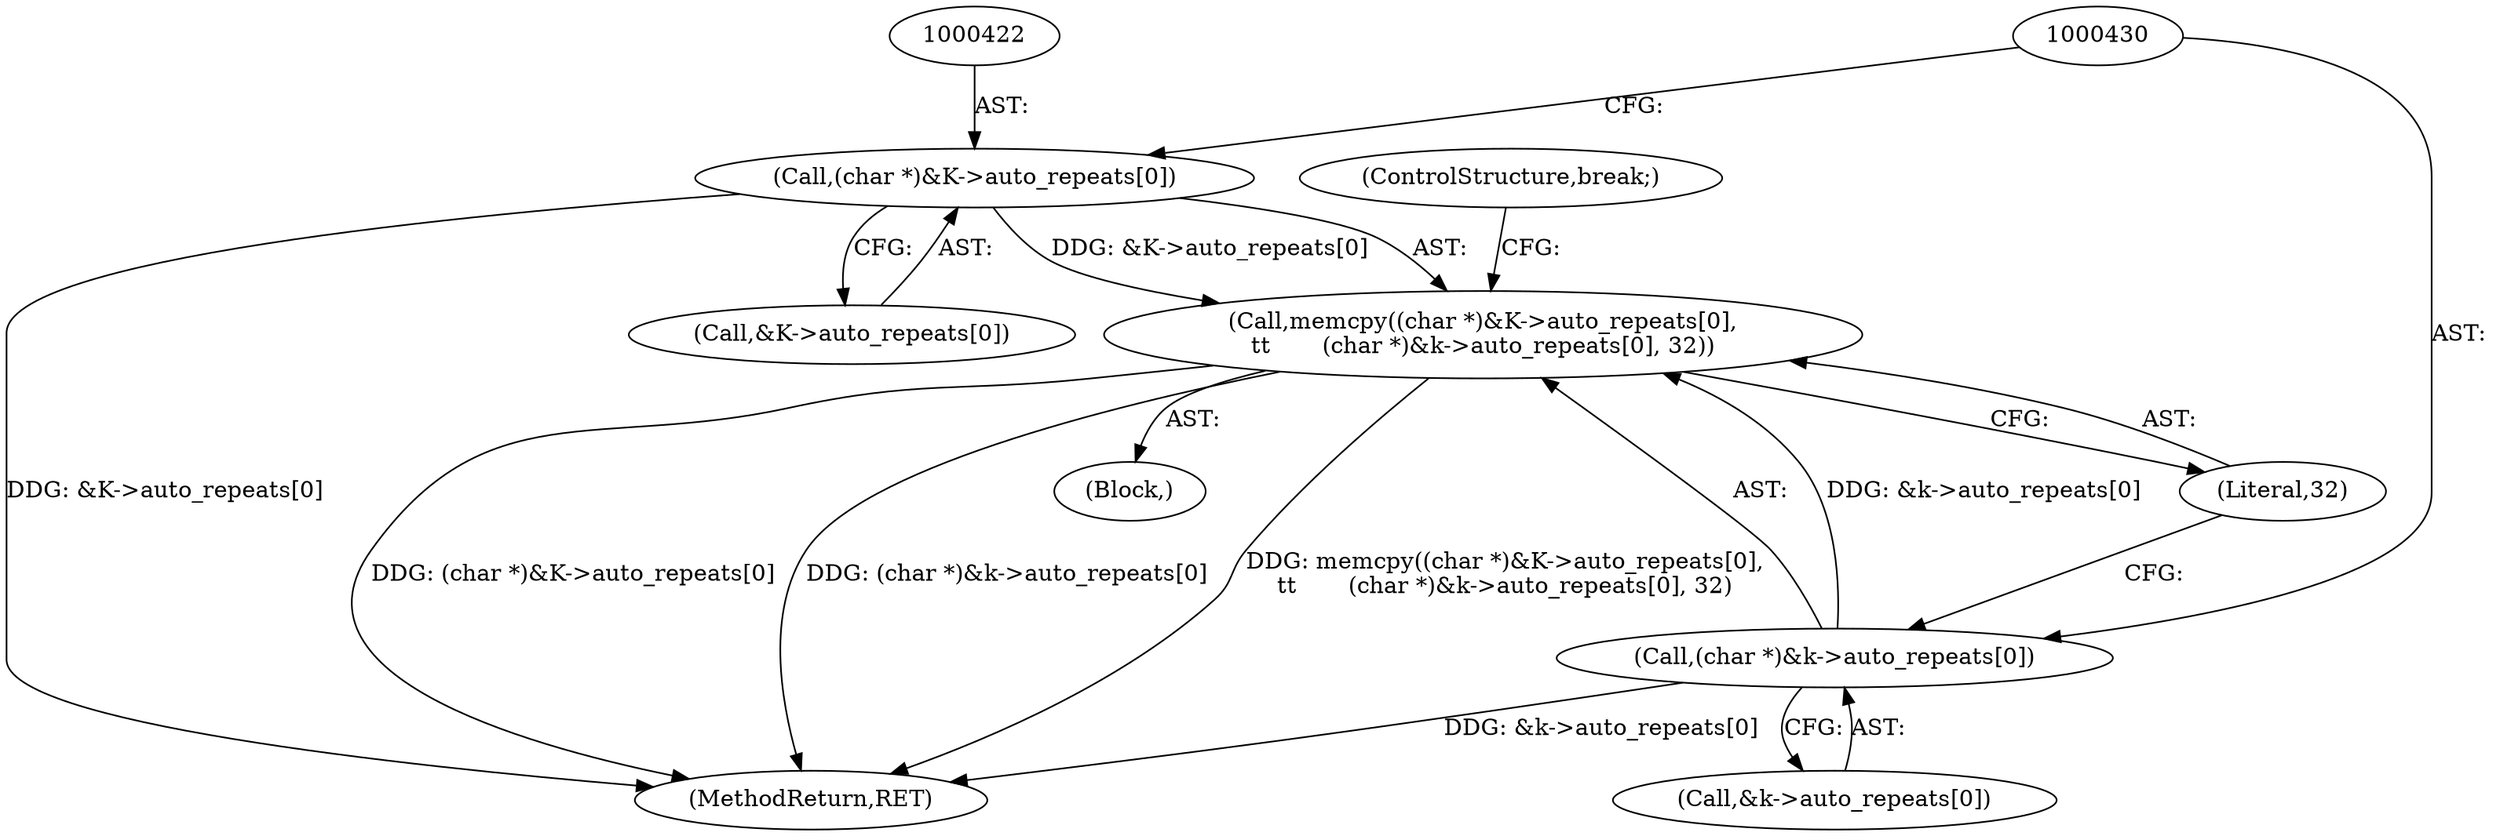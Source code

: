 digraph "0_libXi_19a9cd607de73947fcfb104682f203ffe4e1f4e5_1@API" {
"1000420" [label="(Call,memcpy((char *)&K->auto_repeats[0],\n\t\t       (char *)&k->auto_repeats[0], 32))"];
"1000421" [label="(Call,(char *)&K->auto_repeats[0])"];
"1000429" [label="(Call,(char *)&k->auto_repeats[0])"];
"1000423" [label="(Call,&K->auto_repeats[0])"];
"1000437" [label="(Literal,32)"];
"1000421" [label="(Call,(char *)&K->auto_repeats[0])"];
"1000420" [label="(Call,memcpy((char *)&K->auto_repeats[0],\n\t\t       (char *)&k->auto_repeats[0], 32))"];
"1000352" [label="(Block,)"];
"1000431" [label="(Call,&k->auto_repeats[0])"];
"1000429" [label="(Call,(char *)&k->auto_repeats[0])"];
"1000737" [label="(MethodReturn,RET)"];
"1000438" [label="(ControlStructure,break;)"];
"1000420" -> "1000352"  [label="AST: "];
"1000420" -> "1000437"  [label="CFG: "];
"1000421" -> "1000420"  [label="AST: "];
"1000429" -> "1000420"  [label="AST: "];
"1000437" -> "1000420"  [label="AST: "];
"1000438" -> "1000420"  [label="CFG: "];
"1000420" -> "1000737"  [label="DDG: memcpy((char *)&K->auto_repeats[0],\n\t\t       (char *)&k->auto_repeats[0], 32)"];
"1000420" -> "1000737"  [label="DDG: (char *)&K->auto_repeats[0]"];
"1000420" -> "1000737"  [label="DDG: (char *)&k->auto_repeats[0]"];
"1000421" -> "1000420"  [label="DDG: &K->auto_repeats[0]"];
"1000429" -> "1000420"  [label="DDG: &k->auto_repeats[0]"];
"1000421" -> "1000423"  [label="CFG: "];
"1000422" -> "1000421"  [label="AST: "];
"1000423" -> "1000421"  [label="AST: "];
"1000430" -> "1000421"  [label="CFG: "];
"1000421" -> "1000737"  [label="DDG: &K->auto_repeats[0]"];
"1000429" -> "1000431"  [label="CFG: "];
"1000430" -> "1000429"  [label="AST: "];
"1000431" -> "1000429"  [label="AST: "];
"1000437" -> "1000429"  [label="CFG: "];
"1000429" -> "1000737"  [label="DDG: &k->auto_repeats[0]"];
}
